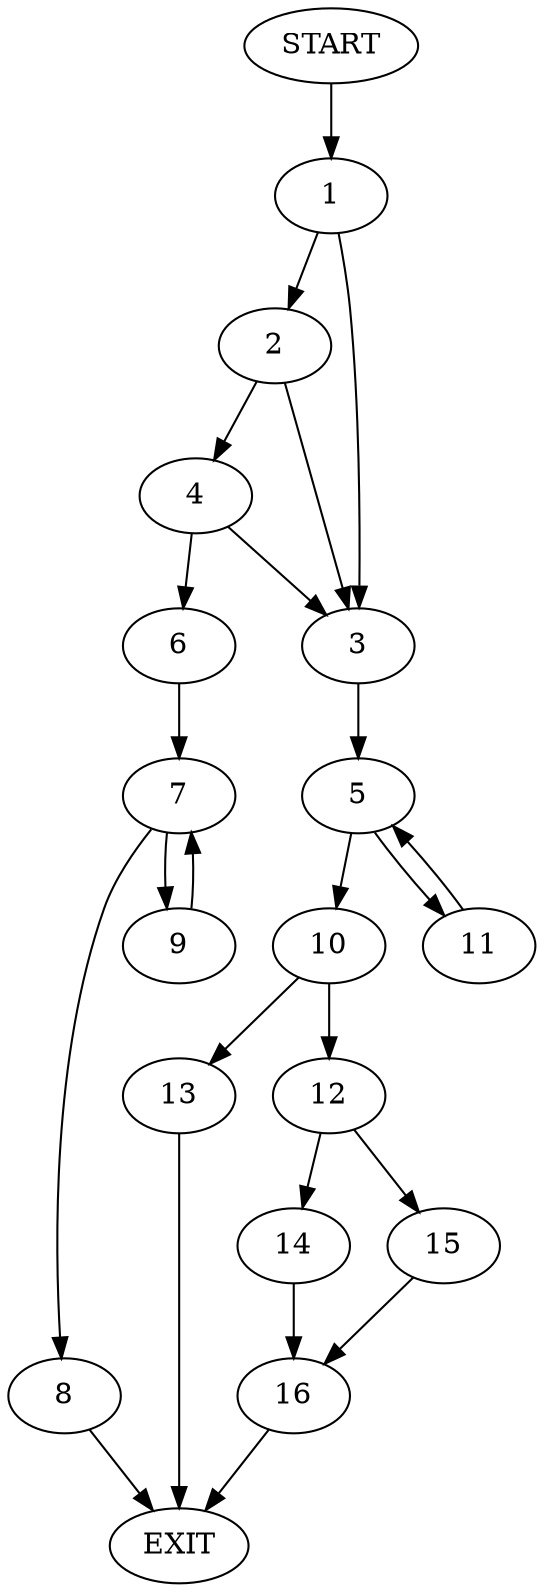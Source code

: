 digraph {
0 [label="START"]
17 [label="EXIT"]
0 -> 1
1 -> 2
1 -> 3
2 -> 4
2 -> 3
3 -> 5
4 -> 6
4 -> 3
6 -> 7
7 -> 8
7 -> 9
9 -> 7
8 -> 17
5 -> 10
5 -> 11
11 -> 5
10 -> 12
10 -> 13
12 -> 14
12 -> 15
13 -> 17
14 -> 16
15 -> 16
16 -> 17
}
